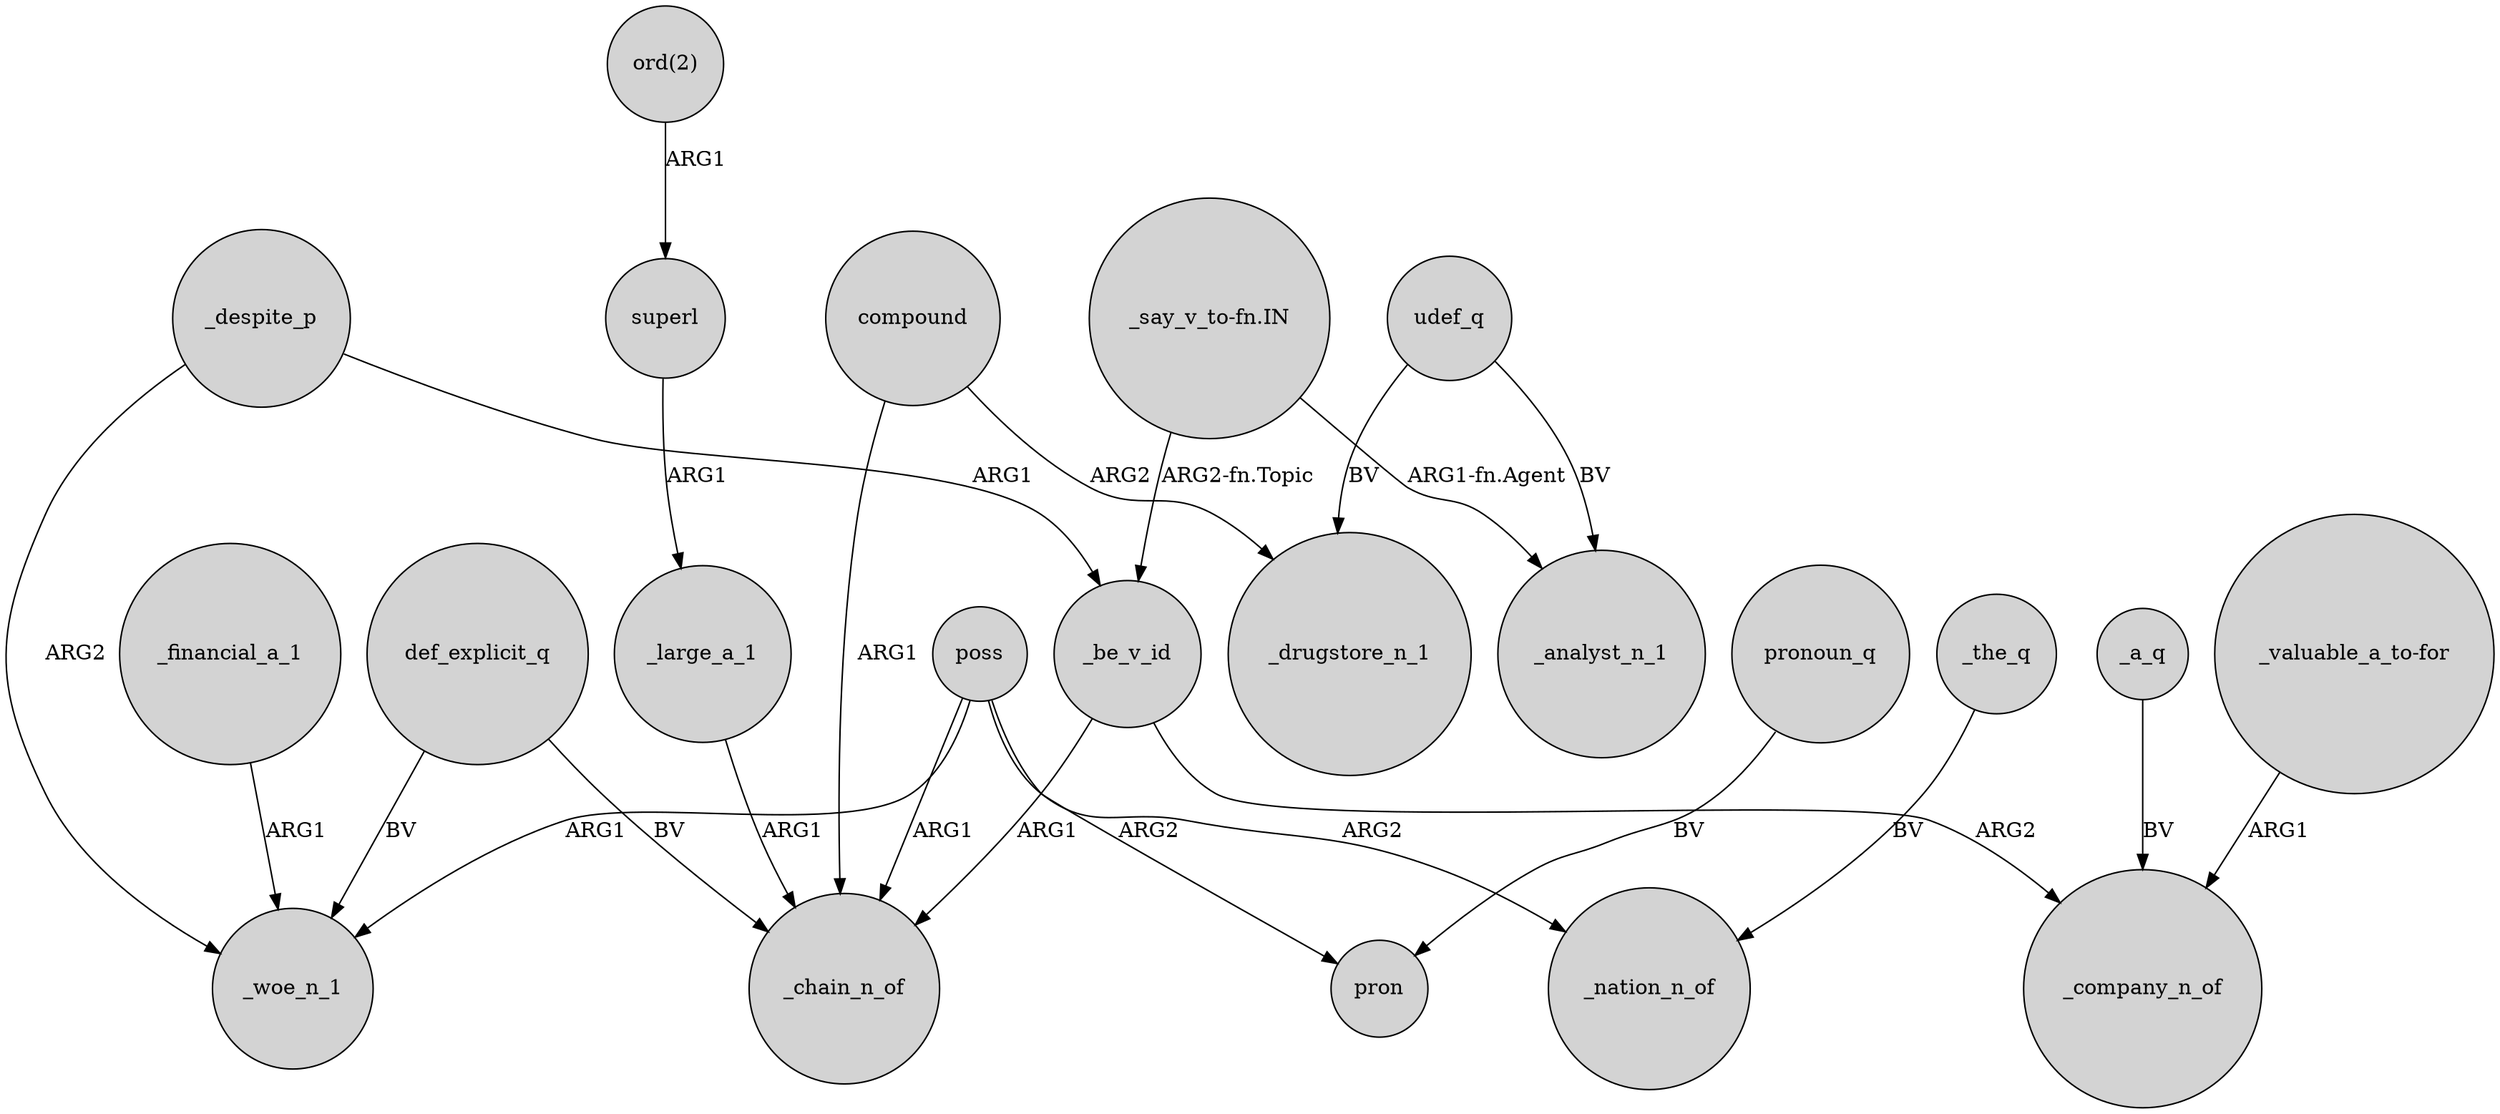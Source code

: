 digraph {
	node [shape=circle style=filled]
	def_explicit_q -> _chain_n_of [label=BV]
	superl -> _large_a_1 [label=ARG1]
	poss -> _woe_n_1 [label=ARG1]
	"ord(2)" -> superl [label=ARG1]
	def_explicit_q -> _woe_n_1 [label=BV]
	poss -> pron [label=ARG2]
	compound -> _chain_n_of [label=ARG1]
	compound -> _drugstore_n_1 [label=ARG2]
	_be_v_id -> _company_n_of [label=ARG2]
	poss -> _chain_n_of [label=ARG1]
	_be_v_id -> _chain_n_of [label=ARG1]
	udef_q -> _drugstore_n_1 [label=BV]
	"_say_v_to-fn.IN" -> _be_v_id [label="ARG2-fn.Topic"]
	pronoun_q -> pron [label=BV]
	_the_q -> _nation_n_of [label=BV]
	"_say_v_to-fn.IN" -> _analyst_n_1 [label="ARG1-fn.Agent"]
	_despite_p -> _woe_n_1 [label=ARG2]
	poss -> _nation_n_of [label=ARG2]
	_a_q -> _company_n_of [label=BV]
	_large_a_1 -> _chain_n_of [label=ARG1]
	"_valuable_a_to-for" -> _company_n_of [label=ARG1]
	_despite_p -> _be_v_id [label=ARG1]
	_financial_a_1 -> _woe_n_1 [label=ARG1]
	udef_q -> _analyst_n_1 [label=BV]
}
